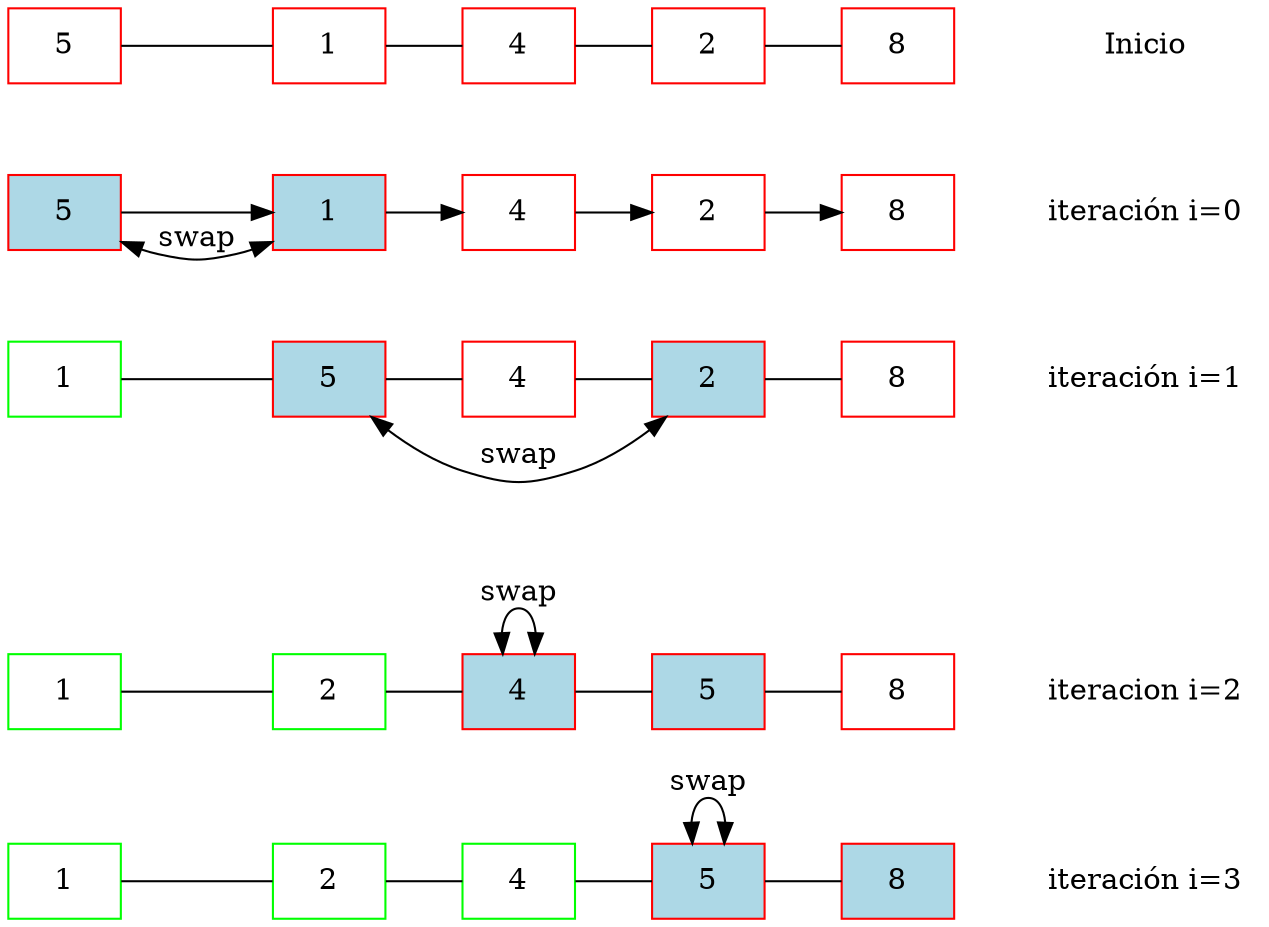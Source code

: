 digraph structs {
    rankdir=LR;
    nodesep=.3;
    node [shape=rectangle]

    node01 [label=5 color=red];
    node02 [label=1 color=red];
    node03 [label=4 color=red];
    node04 [label=2 color=red];
    node05 [label=8 color=red];
    node06 [shape=plaintext label="Inicio"];
    node01 -> node02 -> node03 -> node04 -> node05 [weight=10 arrowhead=none]
    node05 -> node06  [weight=10 style=invis]

    node11 [label=5 color=red fillcolor=lightblue style=filled];
    node12 [label=1 fillcolor=lightblue style=filled color=red];
    node13 [label=4 color=red];
    node14 [label=2 color=red];
    node15 [label=8 color=red];
    node16 [shape=plaintext label="iteración i=0"];
    node11 -> node12 -> node13 -> node14 -> node15 [weight=10 arrowtail=none]
    node11 -> node12 [label=swap constraint=false dir=both]
    node15 -> node16  [weight=10 style=invis]

    node21 [label=1 color=green];
    node22 [label=5 color=red fillcolor=lightblue style=filled];
    node23 [label=4 color=red];
    node24 [label=2 color=red fillcolor=lightblue style=filled];
    node25 [label=8 color=red];
    node26 [shape=plaintext label="iteración i=1"];
    node21 -> node22 -> node23 -> node24 -> node25 [weight=10 arrowhead=none]
    node22 -> node24 [label=swap constraint=false dir=both]
    node25 -> node26  [weight=10 style=invis]

    node31 [label=1 color=green];
    node32 [label=2 color=green];
    node33 [label=4 color=red fillcolor=lightblue style=filled];
    node34 [label=5 fillcolor=lightblue style=filled color=red];
    node35 [label=8 color=red];
    node36 [shape=plaintext label="iteracion i=2"];
    node31 -> node32 -> node33 -> node34 -> node35 [weight=10 arrowhead=none]
    node33 -> node33 [label=swap constraint=false dir=both]
    node35 -> node36  [weight=10 style=invis]

    node41 [label=1 color=green];
    node42 [label=2 color=green];
    node43 [label=4 color=green];
    node44 [label=5 color=red fillcolor=lightblue style=filled];
    node45 [label=8 fillcolor=lightblue style=filled color=red];
    node46 [shape=plaintext label="iteración i=3"];
    node41 -> node42 -> node43 -> node44 -> node45 [weight=10 arrowhead=none]
    node44 -> node44 [label=swap constraint=false dir=both]
    node45 -> node46  [weight=10 style=invis]

    /*
    node51 [label=1 color=green];
    node52 [label=2 color=green];
    node53 [label=4 color=green];
    node54 [label=5 color=green];
    node55 [label=8 color=red];
    node56 [shape=plaintext label="iteración i=4"];
    node51 -> node52 -> node53 -> node54 -> node55 [weight=10 arrowhead=none]
    node55 -> node55 [label=swap constraint=false dir=both]
    node55 -> node56  [weight=10 style=invis]
    */

    node01 -> node11 -> node21 -> node31 -> node41 [constraint=false style=invis]
}
